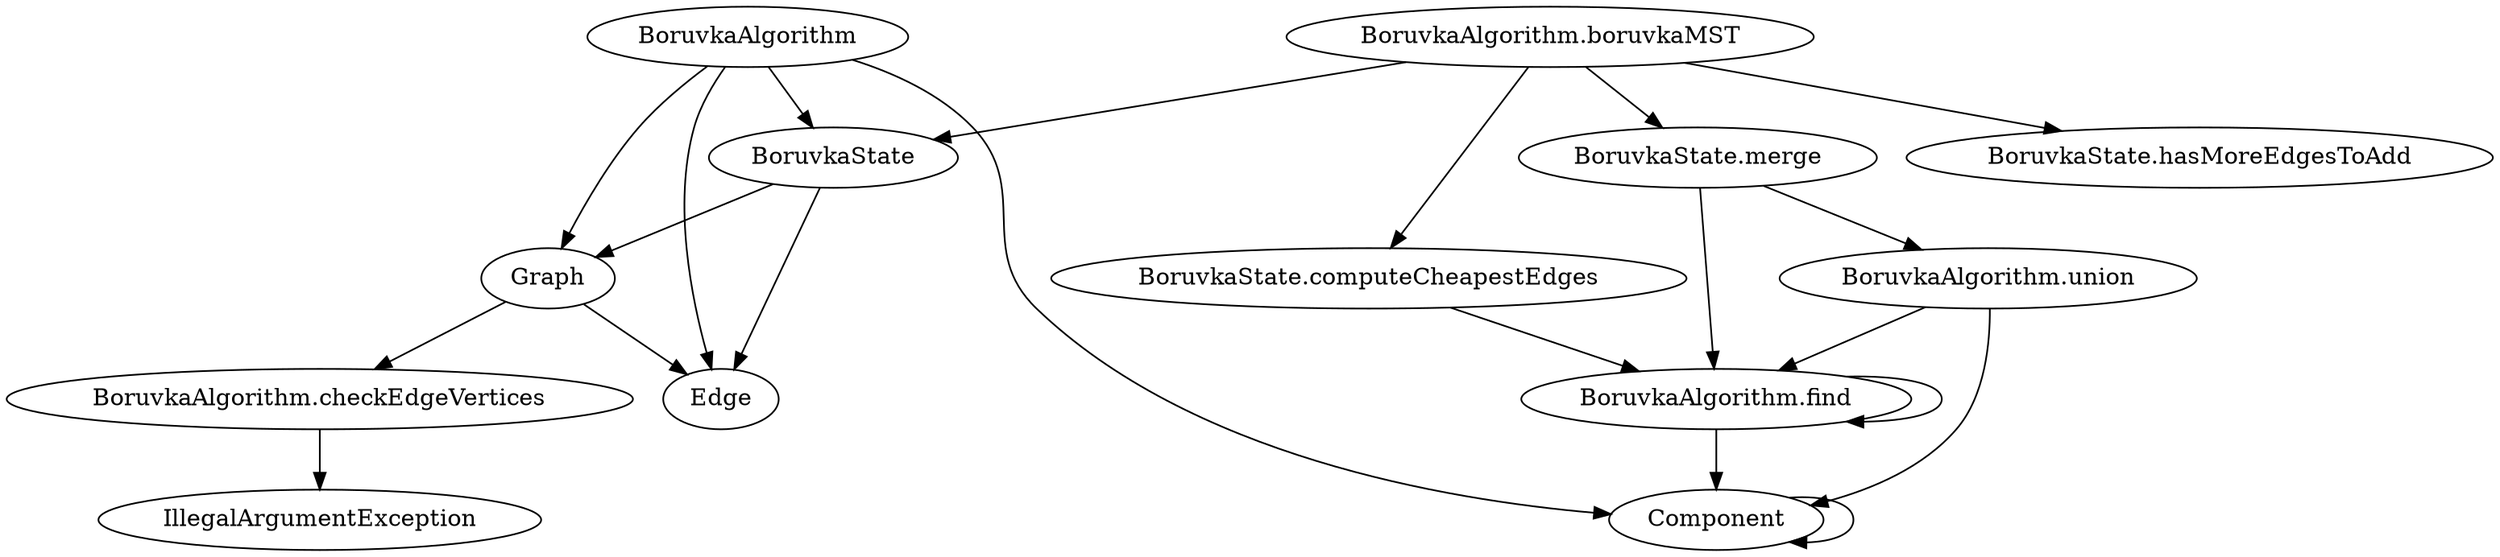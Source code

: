 digraph CallGraph {
    "BoruvkaAlgorithm" -> "Graph";
    "BoruvkaAlgorithm" -> "Edge";
    "BoruvkaAlgorithm" -> "Component";
    "BoruvkaAlgorithm" -> "BoruvkaState";
    "BoruvkaAlgorithm.boruvkaMST" -> "BoruvkaState";
    "BoruvkaAlgorithm.boruvkaMST" -> "BoruvkaState.hasMoreEdgesToAdd";
    "BoruvkaAlgorithm.boruvkaMST" -> "BoruvkaState.computeCheapestEdges";
    "BoruvkaAlgorithm.boruvkaMST" -> "BoruvkaState.merge";
    "BoruvkaAlgorithm.checkEdgeVertices" -> "IllegalArgumentException";
    "BoruvkaAlgorithm.find" -> "Component";
    "BoruvkaAlgorithm.find" -> "BoruvkaAlgorithm.find";
    "BoruvkaAlgorithm.union" -> "BoruvkaAlgorithm.find";
    "BoruvkaAlgorithm.union" -> "Component";

    "BoruvkaState" -> "Graph";
    "BoruvkaState" -> "Edge";
    "BoruvkaState.merge" -> "BoruvkaAlgorithm.find";
    "BoruvkaState.merge" -> "BoruvkaAlgorithm.union";
    "BoruvkaState.computeCheapestEdges" -> "BoruvkaAlgorithm.find";

    "Graph" -> "BoruvkaAlgorithm.checkEdgeVertices";
    "Graph" -> "Edge";

    "Component" -> "Component";
}

